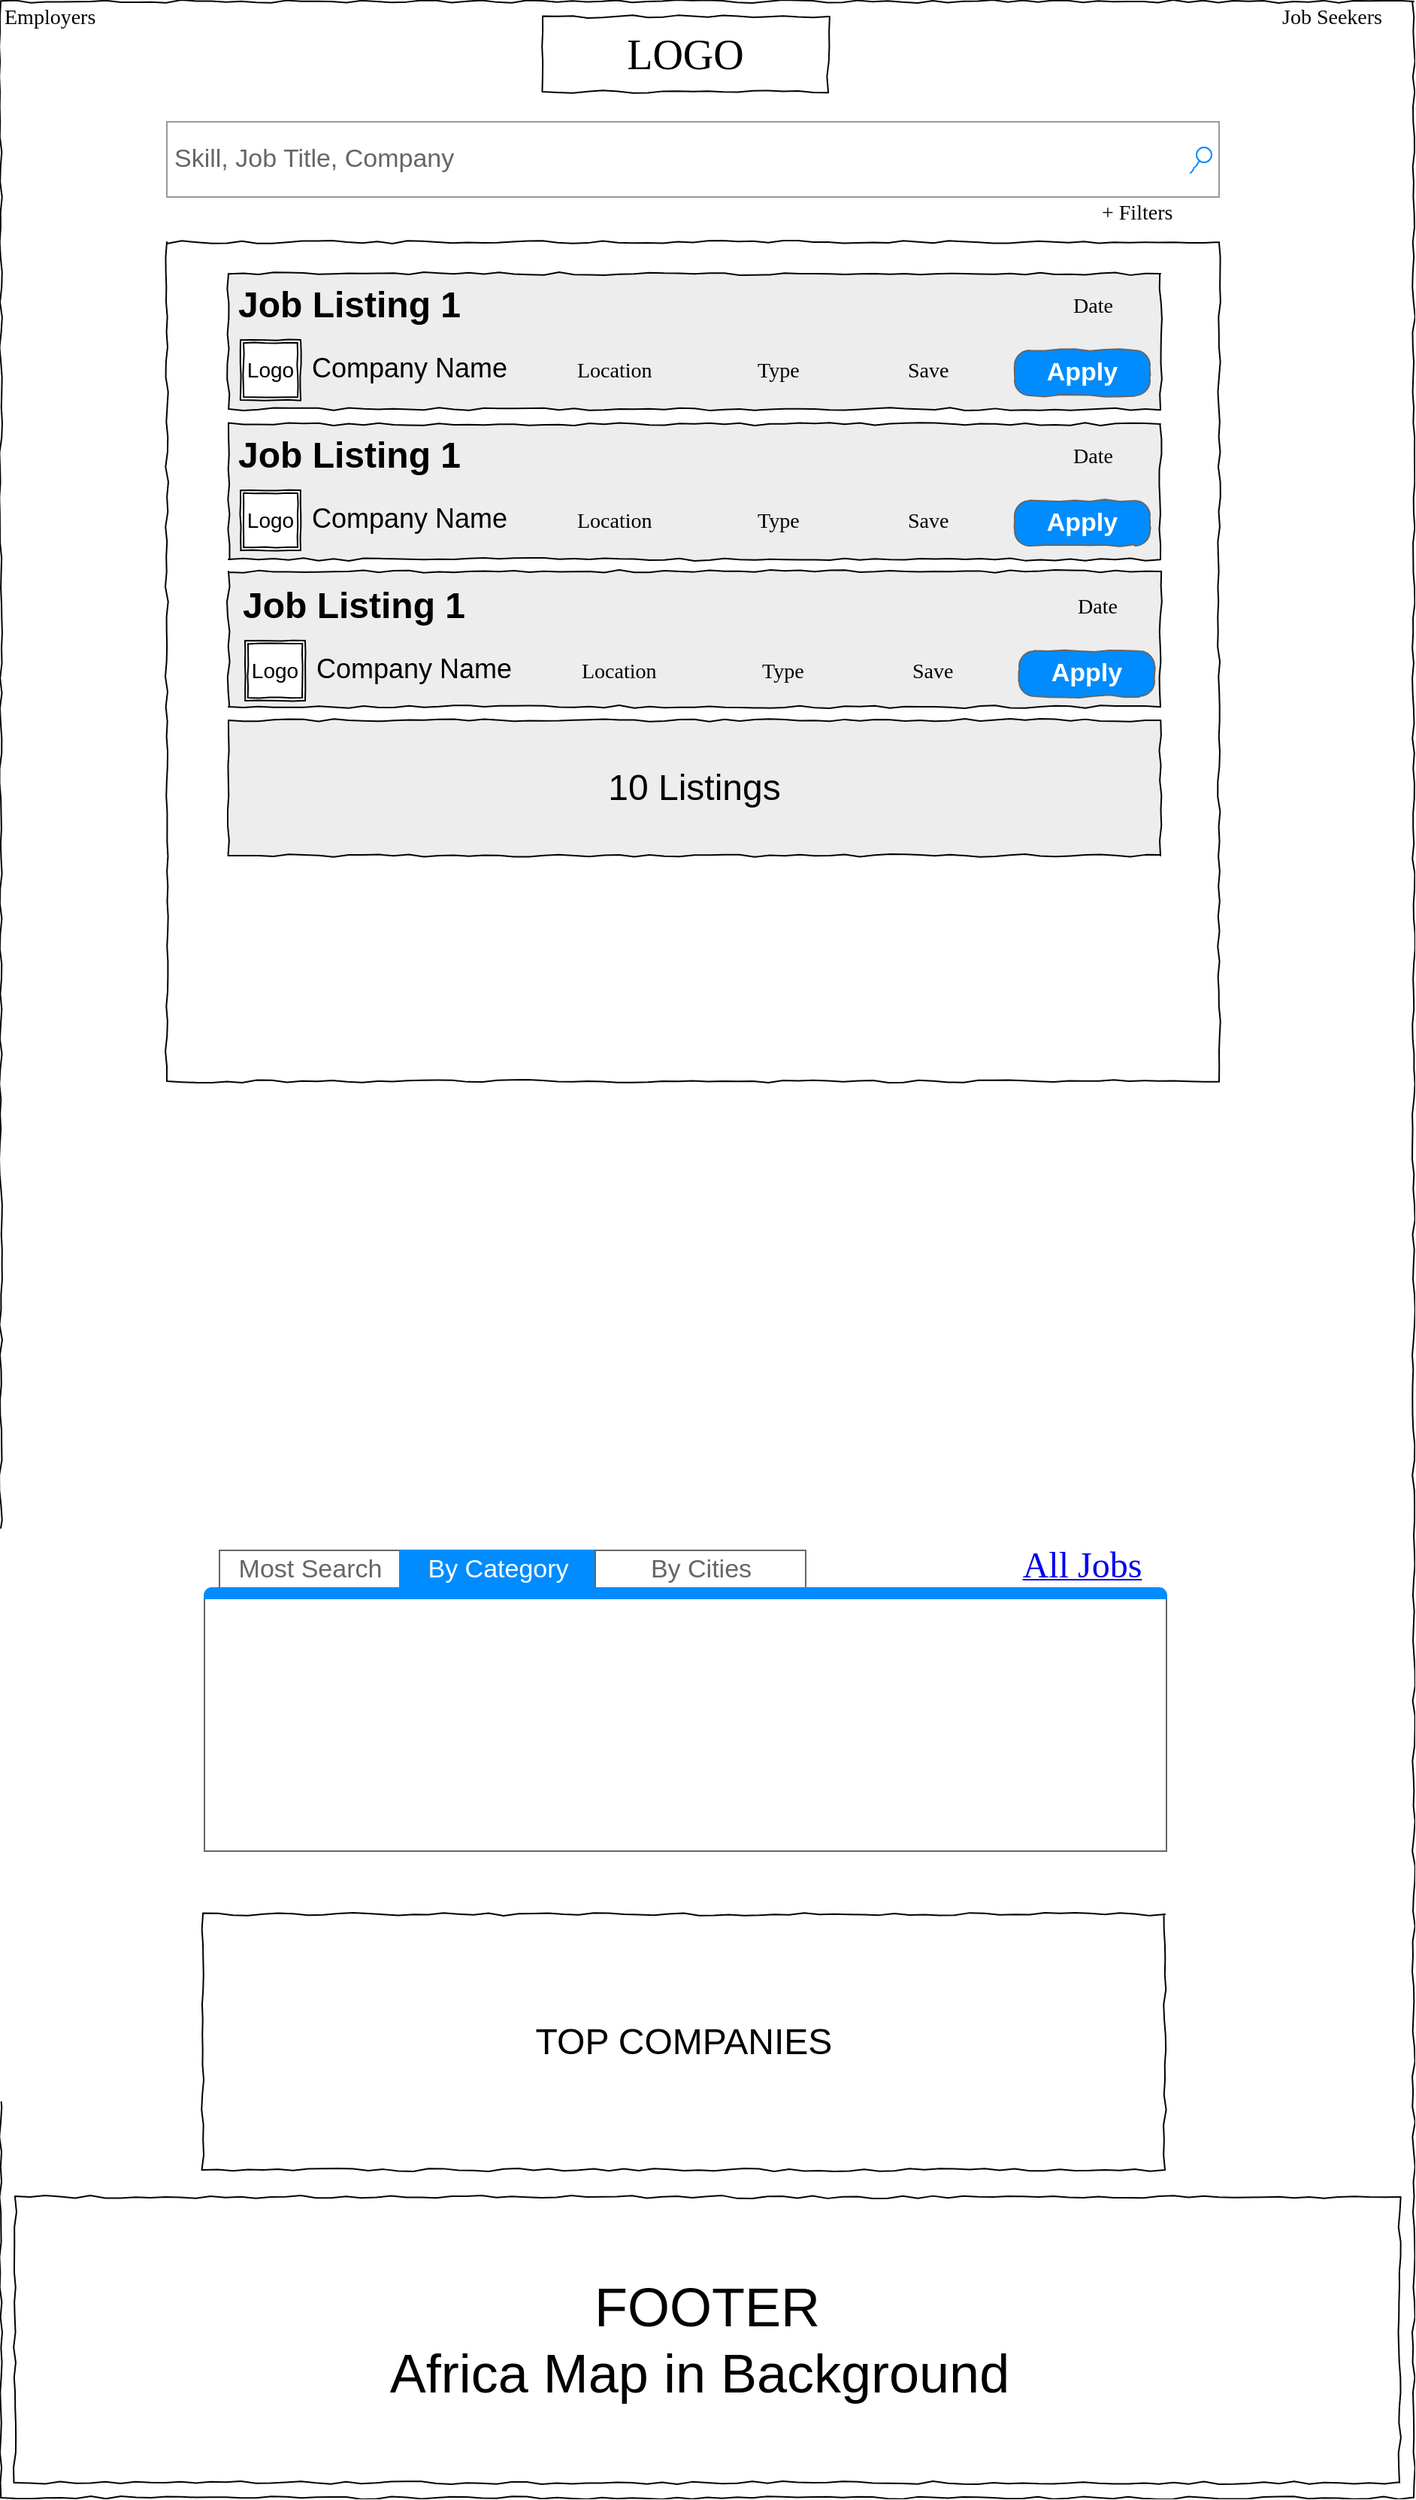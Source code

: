 <mxfile version="13.6.4" type="github" pages="3"><diagram name="Home" id="03018318-947c-dd8e-b7a3-06fadd420f32"><mxGraphModel dx="782" dy="429" grid="1" gridSize="10" guides="1" tooltips="1" connect="1" arrows="1" fold="1" page="1" pageScale="1" pageWidth="1100" pageHeight="850" background="#ffffff" math="0" shadow="0"><root><mxCell id="0"/><mxCell id="1" parent="0"/><mxCell id="677b7b8949515195-1" value="&lt;font style=&quot;font-size: 36px&quot;&gt;&lt;br&gt;&lt;br&gt;&lt;/font&gt;" style="whiteSpace=wrap;html=1;rounded=0;shadow=0;labelBackgroundColor=none;strokeColor=#000000;strokeWidth=1;fillColor=none;fontFamily=Verdana;fontSize=12;fontColor=#000000;align=center;comic=1;" parent="1" vertex="1"><mxGeometry x="29.5" y="30" width="940" height="1660" as="geometry"/></mxCell><mxCell id="2Qoxch6ahefRRrczBgPk-2" value="" style="rounded=0;whiteSpace=wrap;html=1;comic=1;fillColor=none;" parent="1" vertex="1"><mxGeometry x="140" y="190" width="700" height="558" as="geometry"/></mxCell><mxCell id="2Qoxch6ahefRRrczBgPk-59" value="" style="rounded=0;whiteSpace=wrap;html=1;comic=1;fillColor=#EDEDED;" parent="1" vertex="1"><mxGeometry x="181" y="409" width="620" height="90" as="geometry"/></mxCell><mxCell id="677b7b8949515195-2" value="LOGO" style="whiteSpace=wrap;html=1;rounded=0;shadow=0;labelBackgroundColor=none;strokeWidth=1;fontFamily=Verdana;fontSize=28;align=center;comic=1;" parent="1" vertex="1"><mxGeometry x="390" y="40" width="190" height="50" as="geometry"/></mxCell><mxCell id="677b7b8949515195-3" value="Skill, Job Title, Company" style="strokeWidth=1;shadow=0;dashed=0;align=center;html=1;shape=mxgraph.mockup.forms.searchBox;strokeColor=#999999;mainText=;strokeColor2=#008cff;fontColor=#666666;fontSize=17;align=left;spacingLeft=3;rounded=0;labelBackgroundColor=none;comic=1;" parent="1" vertex="1"><mxGeometry x="140" y="110" width="700" height="50" as="geometry"/></mxCell><mxCell id="677b7b8949515195-4" value="Job Seekers" style="text;html=1;points=[];align=left;verticalAlign=top;spacingTop=-4;fontSize=14;fontFamily=Verdana" parent="1" vertex="1"><mxGeometry x="880" y="30" width="60" height="20" as="geometry"/></mxCell><mxCell id="677b7b8949515195-7" value="Employers" style="text;html=1;points=[];align=left;verticalAlign=top;spacingTop=-4;fontSize=14;fontFamily=Verdana" parent="1" vertex="1"><mxGeometry x="30" y="30" width="60" height="20" as="geometry"/></mxCell><mxCell id="2Qoxch6ahefRRrczBgPk-1" value="+ Filters" style="text;html=1;points=[];align=left;verticalAlign=top;spacingTop=-4;fontSize=14;fontFamily=Verdana" parent="1" vertex="1"><mxGeometry x="760" y="160" width="60" height="20" as="geometry"/></mxCell><UserObject label="&lt;span style=&quot;font-family: &amp;#34;verdana&amp;#34; ; font-size: 24px ; text-align: left&quot;&gt;All Jobs&lt;/span&gt;" link="https://www.draw.io" id="2Qoxch6ahefRRrczBgPk-8"><mxCell style="text;html=1;strokeColor=none;fillColor=none;whiteSpace=wrap;align=center;verticalAlign=middle;fontColor=#0000EE;fontStyle=4;comic=1;" parent="1" vertex="1"><mxGeometry x="679" y="1050" width="140" height="40" as="geometry"/></mxCell></UserObject><mxCell id="2Qoxch6ahefRRrczBgPk-9" value="" style="rounded=0;whiteSpace=wrap;html=1;comic=1;fillColor=#EDEDED;" parent="1" vertex="1"><mxGeometry x="181" y="211" width="620" height="90" as="geometry"/></mxCell><mxCell id="2Qoxch6ahefRRrczBgPk-12" value="Job Listing 1" style="text;strokeColor=none;fillColor=none;html=1;fontSize=24;fontStyle=1;verticalAlign=middle;align=center;comic=1;" parent="1" vertex="1"><mxGeometry x="181" y="214.5" width="160" height="35" as="geometry"/></mxCell><mxCell id="2Qoxch6ahefRRrczBgPk-13" value="&lt;span style=&quot;font-size: 18px ; font-weight: 400&quot;&gt;Company Name&lt;/span&gt;" style="text;strokeColor=none;fillColor=none;html=1;fontSize=24;fontStyle=1;verticalAlign=middle;align=center;comic=1;" parent="1" vertex="1"><mxGeometry x="221" y="254" width="160" height="35" as="geometry"/></mxCell><mxCell id="2Qoxch6ahefRRrczBgPk-14" value="&lt;span style=&quot;font-size: 14px&quot;&gt;Logo&lt;/span&gt;" style="shape=ext;double=1;whiteSpace=wrap;html=1;aspect=fixed;comic=1;fillColor=#ffffff;" parent="1" vertex="1"><mxGeometry x="189" y="255" width="40" height="40" as="geometry"/></mxCell><mxCell id="2Qoxch6ahefRRrczBgPk-16" value="Location" style="text;html=1;points=[];align=left;verticalAlign=top;spacingTop=-4;fontSize=14;fontFamily=Verdana" parent="1" vertex="1"><mxGeometry x="411" y="265" width="60" height="20" as="geometry"/></mxCell><mxCell id="2Qoxch6ahefRRrczBgPk-17" value="Type" style="text;html=1;points=[];align=left;verticalAlign=top;spacingTop=-4;fontSize=14;fontFamily=Verdana" parent="1" vertex="1"><mxGeometry x="531" y="265" width="60" height="20" as="geometry"/></mxCell><mxCell id="2Qoxch6ahefRRrczBgPk-18" value="Date" style="text;html=1;points=[];align=left;verticalAlign=top;spacingTop=-4;fontSize=14;fontFamily=Verdana" parent="1" vertex="1"><mxGeometry x="741" y="222" width="60" height="20" as="geometry"/></mxCell><mxCell id="2Qoxch6ahefRRrczBgPk-19" value="Apply" style="strokeWidth=1;shadow=0;dashed=0;align=center;html=1;shape=mxgraph.mockup.buttons.button;strokeColor=#666666;fontColor=#ffffff;mainText=;buttonStyle=round;fontSize=17;fontStyle=1;fillColor=#008cff;whiteSpace=wrap;comic=1;" parent="1" vertex="1"><mxGeometry x="704" y="262" width="90" height="30" as="geometry"/></mxCell><mxCell id="2Qoxch6ahefRRrczBgPk-21" value="&lt;font style=&quot;font-size: 24px&quot;&gt;TOP COMPANIES&lt;/font&gt;" style="rounded=0;whiteSpace=wrap;html=1;comic=1;" parent="1" vertex="1"><mxGeometry x="164" y="1302" width="640" height="170" as="geometry"/></mxCell><mxCell id="2Qoxch6ahefRRrczBgPk-22" value="&lt;font style=&quot;font-size: 36px&quot;&gt;FOOTER&lt;br&gt;Africa Map in Background&amp;nbsp;&lt;br&gt;&lt;/font&gt;" style="rounded=0;whiteSpace=wrap;html=1;comic=1;" parent="1" vertex="1"><mxGeometry x="39" y="1490" width="921" height="190" as="geometry"/></mxCell><mxCell id="2Qoxch6ahefRRrczBgPk-24" value="" style="strokeWidth=1;shadow=0;dashed=0;align=center;html=1;shape=mxgraph.mockup.containers.marginRect2;rectMarginTop=32;strokeColor=#666666;gradientColor=none;comic=1;" parent="1" vertex="1"><mxGeometry x="165" y="1060" width="640" height="200" as="geometry"/></mxCell><mxCell id="2Qoxch6ahefRRrczBgPk-25" value="Most Search" style="strokeColor=inherit;fillColor=inherit;gradientColor=inherit;strokeWidth=1;shadow=0;dashed=0;align=center;html=1;shape=mxgraph.mockup.containers.rrect;rSize=0;fontSize=17;fontColor=#666666;gradientColor=none;" parent="2Qoxch6ahefRRrczBgPk-24" vertex="1"><mxGeometry width="120" height="25" relative="1" as="geometry"><mxPoint x="10" as="offset"/></mxGeometry></mxCell><mxCell id="2Qoxch6ahefRRrczBgPk-26" value="By Category" style="strokeWidth=1;shadow=0;dashed=0;align=center;html=1;shape=mxgraph.mockup.containers.rrect;rSize=0;fontSize=17;fontColor=#ffffff;strokeColor=#008cff;fillColor=#008cff;" parent="2Qoxch6ahefRRrczBgPk-24" vertex="1"><mxGeometry width="130" height="25" relative="1" as="geometry"><mxPoint x="130" as="offset"/></mxGeometry></mxCell><mxCell id="2Qoxch6ahefRRrczBgPk-27" value="By Cities" style="strokeColor=inherit;fillColor=inherit;gradientColor=inherit;strokeWidth=1;shadow=0;dashed=0;align=center;html=1;shape=mxgraph.mockup.containers.rrect;rSize=0;fontSize=17;fontColor=#666666;gradientColor=none;" parent="2Qoxch6ahefRRrczBgPk-24" vertex="1"><mxGeometry width="140" height="25" relative="1" as="geometry"><mxPoint x="260" as="offset"/></mxGeometry></mxCell><mxCell id="2Qoxch6ahefRRrczBgPk-28" value="" style="strokeWidth=1;shadow=0;dashed=0;align=center;html=1;shape=mxgraph.mockup.containers.topButton;rSize=5;strokeColor=#008cff;fillColor=#008cff;gradientColor=none;resizeWidth=1;movable=0;deletable=1;" parent="2Qoxch6ahefRRrczBgPk-24" vertex="1"><mxGeometry width="640" height="7" relative="1" as="geometry"><mxPoint y="25" as="offset"/></mxGeometry></mxCell><mxCell id="2Qoxch6ahefRRrczBgPk-30" value="Save" style="text;html=1;points=[];align=left;verticalAlign=top;spacingTop=-4;fontSize=14;fontFamily=Verdana" parent="1" vertex="1"><mxGeometry x="631" y="265" width="60" height="20" as="geometry"/></mxCell><mxCell id="2Qoxch6ahefRRrczBgPk-32" value="" style="rounded=0;whiteSpace=wrap;html=1;comic=1;fillColor=#EDEDED;" parent="1" vertex="1"><mxGeometry x="181" y="311" width="620" height="90" as="geometry"/></mxCell><mxCell id="2Qoxch6ahefRRrczBgPk-33" value="Job Listing 1" style="text;strokeColor=none;fillColor=none;html=1;fontSize=24;fontStyle=1;verticalAlign=middle;align=center;comic=1;" parent="1" vertex="1"><mxGeometry x="181" y="314.5" width="160" height="35" as="geometry"/></mxCell><mxCell id="2Qoxch6ahefRRrczBgPk-34" value="&lt;span style=&quot;font-size: 18px ; font-weight: 400&quot;&gt;Company Name&lt;/span&gt;" style="text;strokeColor=none;fillColor=none;html=1;fontSize=24;fontStyle=1;verticalAlign=middle;align=center;comic=1;" parent="1" vertex="1"><mxGeometry x="221" y="354" width="160" height="35" as="geometry"/></mxCell><mxCell id="2Qoxch6ahefRRrczBgPk-35" value="&lt;span style=&quot;font-size: 14px&quot;&gt;Logo&lt;/span&gt;" style="shape=ext;double=1;whiteSpace=wrap;html=1;aspect=fixed;comic=1;fillColor=#ffffff;" parent="1" vertex="1"><mxGeometry x="189" y="355" width="40" height="40" as="geometry"/></mxCell><mxCell id="2Qoxch6ahefRRrczBgPk-36" value="Location" style="text;html=1;points=[];align=left;verticalAlign=top;spacingTop=-4;fontSize=14;fontFamily=Verdana" parent="1" vertex="1"><mxGeometry x="411" y="365" width="60" height="20" as="geometry"/></mxCell><mxCell id="2Qoxch6ahefRRrczBgPk-37" value="Type" style="text;html=1;points=[];align=left;verticalAlign=top;spacingTop=-4;fontSize=14;fontFamily=Verdana" parent="1" vertex="1"><mxGeometry x="531" y="365" width="60" height="20" as="geometry"/></mxCell><mxCell id="2Qoxch6ahefRRrczBgPk-38" value="Date" style="text;html=1;points=[];align=left;verticalAlign=top;spacingTop=-4;fontSize=14;fontFamily=Verdana" parent="1" vertex="1"><mxGeometry x="741" y="322" width="60" height="20" as="geometry"/></mxCell><mxCell id="2Qoxch6ahefRRrczBgPk-39" value="Apply" style="strokeWidth=1;shadow=0;dashed=0;align=center;html=1;shape=mxgraph.mockup.buttons.button;strokeColor=#666666;fontColor=#ffffff;mainText=;buttonStyle=round;fontSize=17;fontStyle=1;fillColor=#008cff;whiteSpace=wrap;comic=1;" parent="1" vertex="1"><mxGeometry x="704" y="362" width="90" height="30" as="geometry"/></mxCell><mxCell id="2Qoxch6ahefRRrczBgPk-40" value="Save" style="text;html=1;points=[];align=left;verticalAlign=top;spacingTop=-4;fontSize=14;fontFamily=Verdana" parent="1" vertex="1"><mxGeometry x="631" y="365" width="60" height="20" as="geometry"/></mxCell><mxCell id="2Qoxch6ahefRRrczBgPk-50" value="&lt;font style=&quot;font-size: 24px&quot;&gt;10 Listings&lt;/font&gt;" style="rounded=0;whiteSpace=wrap;html=1;comic=1;fillColor=#EDEDED;" parent="1" vertex="1"><mxGeometry x="181" y="508" width="620" height="90" as="geometry"/></mxCell><mxCell id="2Qoxch6ahefRRrczBgPk-51" value="Job Listing 1" style="text;strokeColor=none;fillColor=none;html=1;fontSize=24;fontStyle=1;verticalAlign=middle;align=center;comic=1;" parent="1" vertex="1"><mxGeometry x="184" y="414.5" width="160" height="35" as="geometry"/></mxCell><mxCell id="2Qoxch6ahefRRrczBgPk-52" value="&lt;span style=&quot;font-size: 18px ; font-weight: 400&quot;&gt;Company Name&lt;/span&gt;" style="text;strokeColor=none;fillColor=none;html=1;fontSize=24;fontStyle=1;verticalAlign=middle;align=center;comic=1;" parent="1" vertex="1"><mxGeometry x="224" y="454" width="160" height="35" as="geometry"/></mxCell><mxCell id="2Qoxch6ahefRRrczBgPk-53" value="&lt;span style=&quot;font-size: 14px&quot;&gt;Logo&lt;/span&gt;" style="shape=ext;double=1;whiteSpace=wrap;html=1;aspect=fixed;comic=1;fillColor=#ffffff;" parent="1" vertex="1"><mxGeometry x="192" y="455" width="40" height="40" as="geometry"/></mxCell><mxCell id="2Qoxch6ahefRRrczBgPk-54" value="Location" style="text;html=1;points=[];align=left;verticalAlign=top;spacingTop=-4;fontSize=14;fontFamily=Verdana" parent="1" vertex="1"><mxGeometry x="414" y="465" width="60" height="20" as="geometry"/></mxCell><mxCell id="2Qoxch6ahefRRrczBgPk-55" value="Type" style="text;html=1;points=[];align=left;verticalAlign=top;spacingTop=-4;fontSize=14;fontFamily=Verdana" parent="1" vertex="1"><mxGeometry x="534" y="465" width="60" height="20" as="geometry"/></mxCell><mxCell id="2Qoxch6ahefRRrczBgPk-56" value="Date" style="text;html=1;points=[];align=left;verticalAlign=top;spacingTop=-4;fontSize=14;fontFamily=Verdana" parent="1" vertex="1"><mxGeometry x="744" y="422" width="60" height="20" as="geometry"/></mxCell><mxCell id="2Qoxch6ahefRRrczBgPk-57" value="Apply" style="strokeWidth=1;shadow=0;dashed=0;align=center;html=1;shape=mxgraph.mockup.buttons.button;strokeColor=#666666;fontColor=#ffffff;mainText=;buttonStyle=round;fontSize=17;fontStyle=1;fillColor=#008cff;whiteSpace=wrap;comic=1;" parent="1" vertex="1"><mxGeometry x="707" y="462" width="90" height="30" as="geometry"/></mxCell><mxCell id="2Qoxch6ahefRRrczBgPk-58" value="Save" style="text;html=1;points=[];align=left;verticalAlign=top;spacingTop=-4;fontSize=14;fontFamily=Verdana" parent="1" vertex="1"><mxGeometry x="634" y="465" width="60" height="20" as="geometry"/></mxCell></root></mxGraphModel></diagram><diagram name="Copy of Home" id="Iw-urkSs0cp-HyhZOMoE"><mxGraphModel dx="1022" dy="506" grid="1" gridSize="10" guides="1" tooltips="1" connect="1" arrows="1" fold="1" page="1" pageScale="1" pageWidth="1100" pageHeight="850" background="#ffffff" math="0" shadow="0"><root><mxCell id="lyqLXwzVduk4H7D0deFh-0"/><mxCell id="lyqLXwzVduk4H7D0deFh-1" parent="lyqLXwzVduk4H7D0deFh-0"/><mxCell id="lyqLXwzVduk4H7D0deFh-2" value="" style="whiteSpace=wrap;html=1;rounded=0;shadow=0;labelBackgroundColor=none;strokeColor=#000000;strokeWidth=1;fillColor=none;fontFamily=Verdana;fontSize=12;fontColor=#000000;align=center;comic=1;" parent="lyqLXwzVduk4H7D0deFh-1" vertex="1"><mxGeometry x="20" y="20" width="1060" height="810" as="geometry"/></mxCell><mxCell id="lyqLXwzVduk4H7D0deFh-3" value="LOGO" style="whiteSpace=wrap;html=1;rounded=0;shadow=0;labelBackgroundColor=none;strokeWidth=1;fontFamily=Verdana;fontSize=28;align=center;comic=1;" parent="lyqLXwzVduk4H7D0deFh-1" vertex="1"><mxGeometry x="477" y="60" width="190" height="50" as="geometry"/></mxCell><mxCell id="lyqLXwzVduk4H7D0deFh-4" value="Search" style="strokeWidth=1;shadow=0;dashed=0;align=center;html=1;shape=mxgraph.mockup.forms.searchBox;strokeColor=#999999;mainText=;strokeColor2=#008cff;fontColor=#666666;fontSize=17;align=left;spacingLeft=3;rounded=0;labelBackgroundColor=none;comic=1;" parent="lyqLXwzVduk4H7D0deFh-1" vertex="1"><mxGeometry x="840" y="95" width="220" height="30" as="geometry"/></mxCell><mxCell id="lyqLXwzVduk4H7D0deFh-5" value="Topic 1" style="text;html=1;points=[];align=left;verticalAlign=top;spacingTop=-4;fontSize=14;fontFamily=Verdana" parent="lyqLXwzVduk4H7D0deFh-1" vertex="1"><mxGeometry x="780" y="40" width="60" height="20" as="geometry"/></mxCell><mxCell id="lyqLXwzVduk4H7D0deFh-6" value="Topic 2" style="text;html=1;points=[];align=left;verticalAlign=top;spacingTop=-4;fontSize=14;fontFamily=Verdana" parent="lyqLXwzVduk4H7D0deFh-1" vertex="1"><mxGeometry x="860" y="40" width="60" height="20" as="geometry"/></mxCell><mxCell id="lyqLXwzVduk4H7D0deFh-7" value="Topic 3" style="text;html=1;points=[];align=left;verticalAlign=top;spacingTop=-4;fontSize=14;fontFamily=Verdana" parent="lyqLXwzVduk4H7D0deFh-1" vertex="1"><mxGeometry x="930" y="40" width="60" height="20" as="geometry"/></mxCell><mxCell id="lyqLXwzVduk4H7D0deFh-8" value="Topic 4" style="text;html=1;points=[];align=left;verticalAlign=top;spacingTop=-4;fontSize=14;fontFamily=Verdana" parent="lyqLXwzVduk4H7D0deFh-1" vertex="1"><mxGeometry x="1000" y="40" width="60" height="20" as="geometry"/></mxCell><mxCell id="lyqLXwzVduk4H7D0deFh-9" value="" style="whiteSpace=wrap;html=1;rounded=0;shadow=0;labelBackgroundColor=none;strokeWidth=1;fillColor=none;fontFamily=Verdana;fontSize=12;align=center;comic=1;" parent="lyqLXwzVduk4H7D0deFh-1" vertex="1"><mxGeometry x="30" y="230" width="200" height="590" as="geometry"/></mxCell><mxCell id="lyqLXwzVduk4H7D0deFh-10" value="" style="line;strokeWidth=1;html=1;rounded=0;shadow=0;labelBackgroundColor=none;fillColor=none;fontFamily=Verdana;fontSize=14;fontColor=#000000;align=center;comic=1;" parent="lyqLXwzVduk4H7D0deFh-1" vertex="1"><mxGeometry x="20" y="140" width="1060" height="10" as="geometry"/></mxCell><mxCell id="lyqLXwzVduk4H7D0deFh-11" value="" style="whiteSpace=wrap;html=1;rounded=0;shadow=0;labelBackgroundColor=none;strokeWidth=1;fillColor=none;fontFamily=Verdana;fontSize=12;align=center;comic=1;" parent="lyqLXwzVduk4H7D0deFh-1" vertex="1"><mxGeometry x="30" y="160" width="1040" height="50" as="geometry"/></mxCell><mxCell id="lyqLXwzVduk4H7D0deFh-12" value="Section 1" style="text;html=1;points=[];align=left;verticalAlign=top;spacingTop=-4;fontSize=14;fontFamily=Verdana" parent="lyqLXwzVduk4H7D0deFh-1" vertex="1"><mxGeometry x="330" y="175" width="60" height="20" as="geometry"/></mxCell><mxCell id="lyqLXwzVduk4H7D0deFh-13" value="Section 2" style="text;html=1;points=[];align=left;verticalAlign=top;spacingTop=-4;fontSize=14;fontFamily=Verdana" parent="lyqLXwzVduk4H7D0deFh-1" vertex="1"><mxGeometry x="477" y="175" width="60" height="20" as="geometry"/></mxCell><mxCell id="lyqLXwzVduk4H7D0deFh-14" value="Section 3" style="text;html=1;points=[];align=left;verticalAlign=top;spacingTop=-4;fontSize=14;fontFamily=Verdana" parent="lyqLXwzVduk4H7D0deFh-1" vertex="1"><mxGeometry x="623" y="175" width="60" height="20" as="geometry"/></mxCell><mxCell id="lyqLXwzVduk4H7D0deFh-15" value="Section 4" style="text;html=1;points=[];align=left;verticalAlign=top;spacingTop=-4;fontSize=14;fontFamily=Verdana" parent="lyqLXwzVduk4H7D0deFh-1" vertex="1"><mxGeometry x="770" y="175" width="60" height="20" as="geometry"/></mxCell><mxCell id="lyqLXwzVduk4H7D0deFh-16" value="&lt;div style=&quot;text-align: justify&quot;&gt;&lt;span&gt;Lorem ipsum dolor sit amet, consectetur adipisicing elit, sed do eiusmod tempor incididunt ut labore et dolore magna aliqua. Ut enim ad minim veniam, quis nostrud exercitation ullamco laboris nisi ut aliquip ex ea commodo consequat. Duis aute irure dolor in reprehenderit in voluptate velit esse cillum dolore eu fugiat nulla pariatur. Excepteur sint occaecat cupidatat non proident, sunt in culpa qui officia deserunt mollit anim id est laborum.&lt;/span&gt;&lt;/div&gt;&lt;div style=&quot;text-align: justify&quot;&gt;&lt;span&gt;Sed ut perspiciatis unde omnis iste natus error sit voluptatem accusantium doloremque laudantium, totam rem aperiam, eaque ipsa quae ab illo inventore veritatis et quasi architecto beatae vitae dicta sunt explicabo. Nemo enim ipsam voluptatem quia voluptas sit aspernatur aut odit aut fugit, sed quia consequuntur magni dolores eos qui ratione voluptatem sequi nesciunt.&amp;nbsp;&lt;/span&gt;&lt;/div&gt;" style="whiteSpace=wrap;html=1;rounded=0;shadow=0;labelBackgroundColor=none;strokeWidth=1;fillColor=none;fontFamily=Verdana;fontSize=12;align=center;verticalAlign=top;spacing=10;comic=1;" parent="lyqLXwzVduk4H7D0deFh-1" vertex="1"><mxGeometry x="250" y="640" width="580" height="180" as="geometry"/></mxCell><mxCell id="lyqLXwzVduk4H7D0deFh-17" value="" style="verticalLabelPosition=bottom;shadow=0;dashed=0;align=center;html=1;verticalAlign=top;strokeWidth=1;shape=mxgraph.mockup.graphics.simpleIcon;strokeColor=#999999;rounded=0;labelBackgroundColor=none;fontFamily=Verdana;fontSize=14;fontColor=#000000;comic=1;" parent="lyqLXwzVduk4H7D0deFh-1" vertex="1"><mxGeometry x="250" y="230" width="580" height="400" as="geometry"/></mxCell><mxCell id="lyqLXwzVduk4H7D0deFh-18" value="" style="whiteSpace=wrap;html=1;rounded=0;shadow=0;labelBackgroundColor=none;strokeWidth=1;fillColor=none;fontFamily=Verdana;fontSize=12;align=center;comic=1;" parent="lyqLXwzVduk4H7D0deFh-1" vertex="1"><mxGeometry x="840" y="230" width="230" height="400" as="geometry"/></mxCell><mxCell id="lyqLXwzVduk4H7D0deFh-19" value="" style="whiteSpace=wrap;html=1;rounded=0;shadow=0;labelBackgroundColor=none;strokeWidth=1;fillColor=none;fontFamily=Verdana;fontSize=12;align=center;comic=1;" parent="lyqLXwzVduk4H7D0deFh-1" vertex="1"><mxGeometry x="840" y="640" width="230" height="180" as="geometry"/></mxCell><mxCell id="lyqLXwzVduk4H7D0deFh-20" value="Section 1" style="text;html=1;points=[];align=left;verticalAlign=top;spacingTop=-4;fontSize=14;fontFamily=Verdana" parent="lyqLXwzVduk4H7D0deFh-1" vertex="1"><mxGeometry x="40" y="250" width="170" height="20" as="geometry"/></mxCell><mxCell id="lyqLXwzVduk4H7D0deFh-21" value="Section 2" style="text;html=1;points=[];align=left;verticalAlign=top;spacingTop=-4;fontSize=14;fontFamily=Verdana" parent="lyqLXwzVduk4H7D0deFh-1" vertex="1"><mxGeometry x="40" y="286" width="170" height="20" as="geometry"/></mxCell><mxCell id="lyqLXwzVduk4H7D0deFh-22" value="Section 3" style="text;html=1;points=[];align=left;verticalAlign=top;spacingTop=-4;fontSize=14;fontFamily=Verdana" parent="lyqLXwzVduk4H7D0deFh-1" vertex="1"><mxGeometry x="40" y="321" width="170" height="20" as="geometry"/></mxCell><mxCell id="lyqLXwzVduk4H7D0deFh-23" value="Section 4" style="text;html=1;points=[];align=left;verticalAlign=top;spacingTop=-4;fontSize=14;fontFamily=Verdana" parent="lyqLXwzVduk4H7D0deFh-1" vertex="1"><mxGeometry x="40" y="357" width="170" height="20" as="geometry"/></mxCell><mxCell id="lyqLXwzVduk4H7D0deFh-24" value="Section 7" style="text;html=1;points=[];align=left;verticalAlign=top;spacingTop=-4;fontSize=14;fontFamily=Verdana" parent="lyqLXwzVduk4H7D0deFh-1" vertex="1"><mxGeometry x="40" y="464" width="170" height="20" as="geometry"/></mxCell><mxCell id="lyqLXwzVduk4H7D0deFh-25" value="Section 8" style="text;html=1;points=[];align=left;verticalAlign=top;spacingTop=-4;fontSize=14;fontFamily=Verdana" parent="lyqLXwzVduk4H7D0deFh-1" vertex="1"><mxGeometry x="40" y="500" width="170" height="20" as="geometry"/></mxCell><mxCell id="lyqLXwzVduk4H7D0deFh-26" value="Section 9" style="text;html=1;points=[];align=left;verticalAlign=top;spacingTop=-4;fontSize=14;fontFamily=Verdana" parent="lyqLXwzVduk4H7D0deFh-1" vertex="1"><mxGeometry x="40" y="536" width="170" height="20" as="geometry"/></mxCell><mxCell id="lyqLXwzVduk4H7D0deFh-27" value="Section 10" style="text;html=1;points=[];align=left;verticalAlign=top;spacingTop=-4;fontSize=14;fontFamily=Verdana" parent="lyqLXwzVduk4H7D0deFh-1" vertex="1"><mxGeometry x="40" y="571" width="170" height="20" as="geometry"/></mxCell><mxCell id="lyqLXwzVduk4H7D0deFh-28" value="Section 11" style="text;html=1;points=[];align=left;verticalAlign=top;spacingTop=-4;fontSize=14;fontFamily=Verdana" parent="lyqLXwzVduk4H7D0deFh-1" vertex="1"><mxGeometry x="40" y="607" width="170" height="20" as="geometry"/></mxCell><mxCell id="lyqLXwzVduk4H7D0deFh-29" value="Section 12" style="text;html=1;points=[];align=left;verticalAlign=top;spacingTop=-4;fontSize=14;fontFamily=Verdana" parent="lyqLXwzVduk4H7D0deFh-1" vertex="1"><mxGeometry x="40" y="643" width="170" height="20" as="geometry"/></mxCell><mxCell id="lyqLXwzVduk4H7D0deFh-30" value="Section 13" style="text;html=1;points=[];align=left;verticalAlign=top;spacingTop=-4;fontSize=14;fontFamily=Verdana" parent="lyqLXwzVduk4H7D0deFh-1" vertex="1"><mxGeometry x="40" y="679" width="170" height="20" as="geometry"/></mxCell><mxCell id="lyqLXwzVduk4H7D0deFh-31" value="Section 14" style="text;html=1;points=[];align=left;verticalAlign=top;spacingTop=-4;fontSize=14;fontFamily=Verdana" parent="lyqLXwzVduk4H7D0deFh-1" vertex="1"><mxGeometry x="40" y="714" width="170" height="20" as="geometry"/></mxCell><mxCell id="lyqLXwzVduk4H7D0deFh-32" value="Section 5" style="text;html=1;points=[];align=left;verticalAlign=top;spacingTop=-4;fontSize=14;fontFamily=Verdana" parent="lyqLXwzVduk4H7D0deFh-1" vertex="1"><mxGeometry x="40" y="393" width="170" height="20" as="geometry"/></mxCell><mxCell id="lyqLXwzVduk4H7D0deFh-33" value="Section 6" style="text;html=1;points=[];align=left;verticalAlign=top;spacingTop=-4;fontSize=14;fontFamily=Verdana" parent="lyqLXwzVduk4H7D0deFh-1" vertex="1"><mxGeometry x="40" y="429" width="170" height="20" as="geometry"/></mxCell><mxCell id="lyqLXwzVduk4H7D0deFh-34" value="Section 15" style="text;html=1;points=[];align=left;verticalAlign=top;spacingTop=-4;fontSize=14;fontFamily=Verdana" parent="lyqLXwzVduk4H7D0deFh-1" vertex="1"><mxGeometry x="40" y="750" width="170" height="20" as="geometry"/></mxCell><mxCell id="lyqLXwzVduk4H7D0deFh-35" value="External Links" style="text;html=1;points=[];align=left;verticalAlign=top;spacingTop=-4;fontSize=14;fontFamily=Verdana" parent="lyqLXwzVduk4H7D0deFh-1" vertex="1"><mxGeometry x="860" y="653" width="170" height="20" as="geometry"/></mxCell><mxCell id="lyqLXwzVduk4H7D0deFh-36" value="Feature 1" style="text;html=1;points=[];align=left;verticalAlign=top;spacingTop=-4;fontSize=14;fontFamily=Verdana" parent="lyqLXwzVduk4H7D0deFh-1" vertex="1"><mxGeometry x="860" y="250" width="170" height="20" as="geometry"/></mxCell><mxCell id="lyqLXwzVduk4H7D0deFh-37" value="Feature 2" style="text;html=1;points=[];align=left;verticalAlign=top;spacingTop=-4;fontSize=14;fontFamily=Verdana" parent="lyqLXwzVduk4H7D0deFh-1" vertex="1"><mxGeometry x="860" y="285" width="170" height="20" as="geometry"/></mxCell><mxCell id="lyqLXwzVduk4H7D0deFh-38" value="Feature 3" style="text;html=1;points=[];align=left;verticalAlign=top;spacingTop=-4;fontSize=14;fontFamily=Verdana" parent="lyqLXwzVduk4H7D0deFh-1" vertex="1"><mxGeometry x="860" y="320" width="170" height="20" as="geometry"/></mxCell><mxCell id="lyqLXwzVduk4H7D0deFh-39" value="Feature 4" style="text;html=1;points=[];align=left;verticalAlign=top;spacingTop=-4;fontSize=14;fontFamily=Verdana" parent="lyqLXwzVduk4H7D0deFh-1" vertex="1"><mxGeometry x="860" y="355" width="170" height="20" as="geometry"/></mxCell><mxCell id="lyqLXwzVduk4H7D0deFh-40" value="Feature 5" style="text;html=1;points=[];align=left;verticalAlign=top;spacingTop=-4;fontSize=14;fontFamily=Verdana" parent="lyqLXwzVduk4H7D0deFh-1" vertex="1"><mxGeometry x="860" y="390" width="170" height="20" as="geometry"/></mxCell><mxCell id="lyqLXwzVduk4H7D0deFh-41" value="Feature 6" style="text;html=1;points=[];align=left;verticalAlign=top;spacingTop=-4;fontSize=14;fontFamily=Verdana" parent="lyqLXwzVduk4H7D0deFh-1" vertex="1"><mxGeometry x="860" y="425" width="170" height="20" as="geometry"/></mxCell></root></mxGraphModel></diagram><diagram id="JZOj11cB7qC5JpI7kiv7" name="Emp Dashboard"><mxGraphModel dx="1022" dy="506" grid="1" gridSize="10" guides="1" tooltips="1" connect="1" arrows="1" fold="1" page="1" pageScale="1" pageWidth="850" pageHeight="1100" math="0" shadow="0"><root><mxCell id="73s-_tTVeTqX6AR3fDxR-0"/><mxCell id="73s-_tTVeTqX6AR3fDxR-1" parent="73s-_tTVeTqX6AR3fDxR-0"/></root></mxGraphModel></diagram></mxfile>